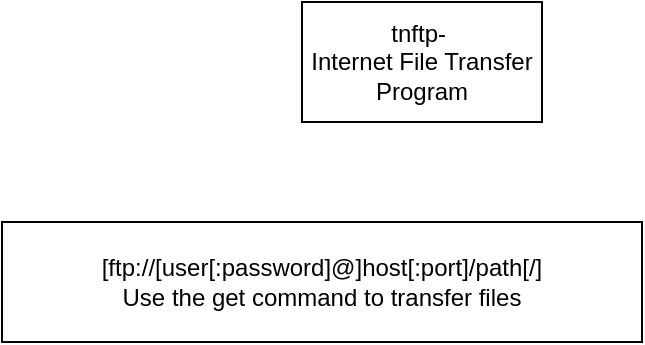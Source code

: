 <mxfile version="24.7.16">
  <diagram name="Page-1" id="4JcXYCeJjLZZmC2XJfqz">
    <mxGraphModel dx="561" dy="348" grid="1" gridSize="10" guides="1" tooltips="1" connect="1" arrows="1" fold="1" page="1" pageScale="1" pageWidth="827" pageHeight="1169" math="0" shadow="0">
      <root>
        <mxCell id="0" />
        <mxCell id="1" parent="0" />
        <mxCell id="AdIXEwxT9fsApcMkL9Zn-1" value="tnftp-&amp;nbsp;&lt;div&gt;Internet File Transfer Program&lt;/div&gt;" style="rounded=0;whiteSpace=wrap;html=1;" parent="1" vertex="1">
          <mxGeometry x="320" y="50" width="120" height="60" as="geometry" />
        </mxCell>
        <mxCell id="AdIXEwxT9fsApcMkL9Zn-2" value="[ftp://[user[:password]@]host[:port]/path[/]&lt;div&gt;Use the get command to transfer files&lt;/div&gt;" style="rounded=0;whiteSpace=wrap;html=1;" parent="1" vertex="1">
          <mxGeometry x="170" y="160" width="320" height="60" as="geometry" />
        </mxCell>
      </root>
    </mxGraphModel>
  </diagram>
</mxfile>
